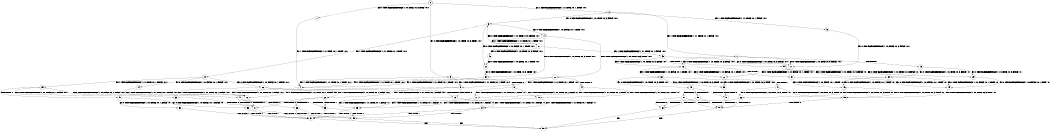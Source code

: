 digraph BCG {
size = "7, 10.5";
center = TRUE;
node [shape = circle];
0 [peripheries = 2];
0 -> 1 [label = "EX !0 !ATOMIC_EXCH_BRANCH (1, +0, TRUE, +0, 3, TRUE) !:0:1:"];
0 -> 2 [label = "EX !1 !ATOMIC_EXCH_BRANCH (1, +1, TRUE, +0, 1, TRUE) !:0:1:"];
0 -> 3 [label = "EX !0 !ATOMIC_EXCH_BRANCH (1, +0, TRUE, +0, 3, TRUE) !:0:1:"];
1 -> 4 [label = "EX !1 !ATOMIC_EXCH_BRANCH (1, +1, TRUE, +0, 1, TRUE) !:0:1:"];
2 -> 5 [label = "EX !1 !ATOMIC_EXCH_BRANCH (1, +1, TRUE, +0, 1, FALSE) !:0:1:"];
2 -> 6 [label = "EX !0 !ATOMIC_EXCH_BRANCH (1, +0, TRUE, +0, 3, FALSE) !:0:1:"];
2 -> 7 [label = "EX !1 !ATOMIC_EXCH_BRANCH (1, +1, TRUE, +0, 1, FALSE) !:0:1:"];
3 -> 4 [label = "EX !1 !ATOMIC_EXCH_BRANCH (1, +1, TRUE, +0, 1, TRUE) !:0:1:"];
3 -> 8 [label = "TERMINATE !0"];
3 -> 9 [label = "EX !1 !ATOMIC_EXCH_BRANCH (1, +1, TRUE, +0, 1, TRUE) !:0:1:"];
4 -> 10 [label = "EX !1 !ATOMIC_EXCH_BRANCH (1, +1, TRUE, +0, 1, FALSE) !:0:1:"];
5 -> 11 [label = "EX !0 !ATOMIC_EXCH_BRANCH (1, +0, TRUE, +0, 3, FALSE) !:0:1:"];
6 -> 12 [label = "EX !0 !ATOMIC_EXCH_BRANCH (1, +0, FALSE, +0, 1, TRUE) !:0:1:"];
6 -> 13 [label = "EX !1 !ATOMIC_EXCH_BRANCH (1, +1, TRUE, +0, 1, TRUE) !:0:1:"];
6 -> 14 [label = "EX !0 !ATOMIC_EXCH_BRANCH (1, +0, FALSE, +0, 1, TRUE) !:0:1:"];
7 -> 11 [label = "EX !0 !ATOMIC_EXCH_BRANCH (1, +0, TRUE, +0, 3, FALSE) !:0:1:"];
7 -> 15 [label = "TERMINATE !1"];
7 -> 16 [label = "EX !0 !ATOMIC_EXCH_BRANCH (1, +0, TRUE, +0, 3, FALSE) !:0:1:"];
8 -> 17 [label = "EX !1 !ATOMIC_EXCH_BRANCH (1, +1, TRUE, +0, 1, TRUE) !:1:"];
8 -> 18 [label = "EX !1 !ATOMIC_EXCH_BRANCH (1, +1, TRUE, +0, 1, TRUE) !:1:"];
9 -> 10 [label = "EX !1 !ATOMIC_EXCH_BRANCH (1, +1, TRUE, +0, 1, FALSE) !:0:1:"];
9 -> 19 [label = "TERMINATE !0"];
9 -> 20 [label = "EX !1 !ATOMIC_EXCH_BRANCH (1, +1, TRUE, +0, 1, FALSE) !:0:1:"];
10 -> 21 [label = "TERMINATE !0"];
11 -> 22 [label = "EX !0 !ATOMIC_EXCH_BRANCH (1, +0, FALSE, +0, 1, TRUE) !:0:1:"];
12 -> 23 [label = "EX !0 !ATOMIC_EXCH_BRANCH (1, +0, TRUE, +0, 3, TRUE) !:0:1:"];
13 -> 24 [label = "EX !0 !ATOMIC_EXCH_BRANCH (1, +0, FALSE, +0, 1, FALSE) !:0:1:"];
13 -> 25 [label = "EX !1 !ATOMIC_EXCH_BRANCH (1, +1, TRUE, +0, 1, FALSE) !:0:1:"];
13 -> 26 [label = "EX !0 !ATOMIC_EXCH_BRANCH (1, +0, FALSE, +0, 1, FALSE) !:0:1:"];
14 -> 23 [label = "EX !0 !ATOMIC_EXCH_BRANCH (1, +0, TRUE, +0, 3, TRUE) !:0:1:"];
14 -> 27 [label = "EX !1 !ATOMIC_EXCH_BRANCH (1, +1, TRUE, +0, 1, TRUE) !:0:1:"];
14 -> 28 [label = "EX !0 !ATOMIC_EXCH_BRANCH (1, +0, TRUE, +0, 3, TRUE) !:0:1:"];
15 -> 29 [label = "EX !0 !ATOMIC_EXCH_BRANCH (1, +0, TRUE, +0, 3, FALSE) !:0:"];
15 -> 30 [label = "EX !0 !ATOMIC_EXCH_BRANCH (1, +0, TRUE, +0, 3, FALSE) !:0:"];
16 -> 22 [label = "EX !0 !ATOMIC_EXCH_BRANCH (1, +0, FALSE, +0, 1, TRUE) !:0:1:"];
16 -> 31 [label = "TERMINATE !1"];
16 -> 32 [label = "EX !0 !ATOMIC_EXCH_BRANCH (1, +0, FALSE, +0, 1, TRUE) !:0:1:"];
17 -> 33 [label = "EX !1 !ATOMIC_EXCH_BRANCH (1, +1, TRUE, +0, 1, FALSE) !:1:"];
18 -> 33 [label = "EX !1 !ATOMIC_EXCH_BRANCH (1, +1, TRUE, +0, 1, FALSE) !:1:"];
18 -> 34 [label = "EX !1 !ATOMIC_EXCH_BRANCH (1, +1, TRUE, +0, 1, FALSE) !:1:"];
19 -> 33 [label = "EX !1 !ATOMIC_EXCH_BRANCH (1, +1, TRUE, +0, 1, FALSE) !:1:"];
19 -> 34 [label = "EX !1 !ATOMIC_EXCH_BRANCH (1, +1, TRUE, +0, 1, FALSE) !:1:"];
20 -> 21 [label = "TERMINATE !0"];
20 -> 35 [label = "TERMINATE !1"];
20 -> 36 [label = "TERMINATE !0"];
21 -> 37 [label = "TERMINATE !1"];
22 -> 38 [label = "EX !0 !ATOMIC_EXCH_BRANCH (1, +0, TRUE, +0, 3, TRUE) !:0:1:"];
23 -> 4 [label = "EX !1 !ATOMIC_EXCH_BRANCH (1, +1, TRUE, +0, 1, TRUE) !:0:1:"];
24 -> 10 [label = "EX !1 !ATOMIC_EXCH_BRANCH (1, +1, TRUE, +0, 1, FALSE) !:0:1:"];
25 -> 39 [label = "EX !0 !ATOMIC_EXCH_BRANCH (1, +0, FALSE, +0, 1, FALSE) !:0:1:"];
25 -> 40 [label = "TERMINATE !1"];
25 -> 41 [label = "EX !0 !ATOMIC_EXCH_BRANCH (1, +0, FALSE, +0, 1, FALSE) !:0:1:"];
26 -> 10 [label = "EX !1 !ATOMIC_EXCH_BRANCH (1, +1, TRUE, +0, 1, FALSE) !:0:1:"];
26 -> 19 [label = "TERMINATE !0"];
26 -> 20 [label = "EX !1 !ATOMIC_EXCH_BRANCH (1, +1, TRUE, +0, 1, FALSE) !:0:1:"];
27 -> 42 [label = "EX !0 !ATOMIC_EXCH_BRANCH (1, +0, TRUE, +0, 3, FALSE) !:0:1:"];
27 -> 43 [label = "EX !1 !ATOMIC_EXCH_BRANCH (1, +1, TRUE, +0, 1, FALSE) !:0:1:"];
27 -> 6 [label = "EX !0 !ATOMIC_EXCH_BRANCH (1, +0, TRUE, +0, 3, FALSE) !:0:1:"];
28 -> 4 [label = "EX !1 !ATOMIC_EXCH_BRANCH (1, +1, TRUE, +0, 1, TRUE) !:0:1:"];
28 -> 44 [label = "TERMINATE !0"];
28 -> 9 [label = "EX !1 !ATOMIC_EXCH_BRANCH (1, +1, TRUE, +0, 1, TRUE) !:0:1:"];
29 -> 45 [label = "EX !0 !ATOMIC_EXCH_BRANCH (1, +0, FALSE, +0, 1, TRUE) !:0:"];
30 -> 45 [label = "EX !0 !ATOMIC_EXCH_BRANCH (1, +0, FALSE, +0, 1, TRUE) !:0:"];
30 -> 46 [label = "EX !0 !ATOMIC_EXCH_BRANCH (1, +0, FALSE, +0, 1, TRUE) !:0:"];
31 -> 45 [label = "EX !0 !ATOMIC_EXCH_BRANCH (1, +0, FALSE, +0, 1, TRUE) !:0:"];
31 -> 46 [label = "EX !0 !ATOMIC_EXCH_BRANCH (1, +0, FALSE, +0, 1, TRUE) !:0:"];
32 -> 38 [label = "EX !0 !ATOMIC_EXCH_BRANCH (1, +0, TRUE, +0, 3, TRUE) !:0:1:"];
32 -> 47 [label = "TERMINATE !1"];
32 -> 48 [label = "EX !0 !ATOMIC_EXCH_BRANCH (1, +0, TRUE, +0, 3, TRUE) !:0:1:"];
33 -> 37 [label = "TERMINATE !1"];
34 -> 37 [label = "TERMINATE !1"];
34 -> 49 [label = "TERMINATE !1"];
35 -> 37 [label = "TERMINATE !0"];
35 -> 49 [label = "TERMINATE !0"];
36 -> 37 [label = "TERMINATE !1"];
36 -> 49 [label = "TERMINATE !1"];
37 -> 50 [label = "exit"];
38 -> 51 [label = "TERMINATE !0"];
39 -> 21 [label = "TERMINATE !0"];
40 -> 52 [label = "EX !0 !ATOMIC_EXCH_BRANCH (1, +0, FALSE, +0, 1, FALSE) !:0:"];
40 -> 53 [label = "EX !0 !ATOMIC_EXCH_BRANCH (1, +0, FALSE, +0, 1, FALSE) !:0:"];
41 -> 21 [label = "TERMINATE !0"];
41 -> 35 [label = "TERMINATE !1"];
41 -> 36 [label = "TERMINATE !0"];
42 -> 12 [label = "EX !0 !ATOMIC_EXCH_BRANCH (1, +0, FALSE, +0, 1, TRUE) !:0:1:"];
43 -> 11 [label = "EX !0 !ATOMIC_EXCH_BRANCH (1, +0, TRUE, +0, 3, FALSE) !:0:1:"];
43 -> 54 [label = "TERMINATE !1"];
43 -> 16 [label = "EX !0 !ATOMIC_EXCH_BRANCH (1, +0, TRUE, +0, 3, FALSE) !:0:1:"];
44 -> 17 [label = "EX !1 !ATOMIC_EXCH_BRANCH (1, +1, TRUE, +0, 1, TRUE) !:1:"];
44 -> 18 [label = "EX !1 !ATOMIC_EXCH_BRANCH (1, +1, TRUE, +0, 1, TRUE) !:1:"];
45 -> 55 [label = "EX !0 !ATOMIC_EXCH_BRANCH (1, +0, TRUE, +0, 3, TRUE) !:0:"];
46 -> 55 [label = "EX !0 !ATOMIC_EXCH_BRANCH (1, +0, TRUE, +0, 3, TRUE) !:0:"];
46 -> 56 [label = "EX !0 !ATOMIC_EXCH_BRANCH (1, +0, TRUE, +0, 3, TRUE) !:0:"];
47 -> 55 [label = "EX !0 !ATOMIC_EXCH_BRANCH (1, +0, TRUE, +0, 3, TRUE) !:0:"];
47 -> 56 [label = "EX !0 !ATOMIC_EXCH_BRANCH (1, +0, TRUE, +0, 3, TRUE) !:0:"];
48 -> 51 [label = "TERMINATE !0"];
48 -> 57 [label = "TERMINATE !1"];
48 -> 58 [label = "TERMINATE !0"];
49 -> 50 [label = "exit"];
51 -> 59 [label = "TERMINATE !1"];
52 -> 37 [label = "TERMINATE !0"];
53 -> 37 [label = "TERMINATE !0"];
53 -> 49 [label = "TERMINATE !0"];
54 -> 29 [label = "EX !0 !ATOMIC_EXCH_BRANCH (1, +0, TRUE, +0, 3, FALSE) !:0:"];
54 -> 30 [label = "EX !0 !ATOMIC_EXCH_BRANCH (1, +0, TRUE, +0, 3, FALSE) !:0:"];
55 -> 59 [label = "TERMINATE !0"];
56 -> 59 [label = "TERMINATE !0"];
56 -> 60 [label = "TERMINATE !0"];
57 -> 59 [label = "TERMINATE !0"];
57 -> 60 [label = "TERMINATE !0"];
58 -> 59 [label = "TERMINATE !1"];
58 -> 60 [label = "TERMINATE !1"];
59 -> 50 [label = "exit"];
60 -> 50 [label = "exit"];
}
